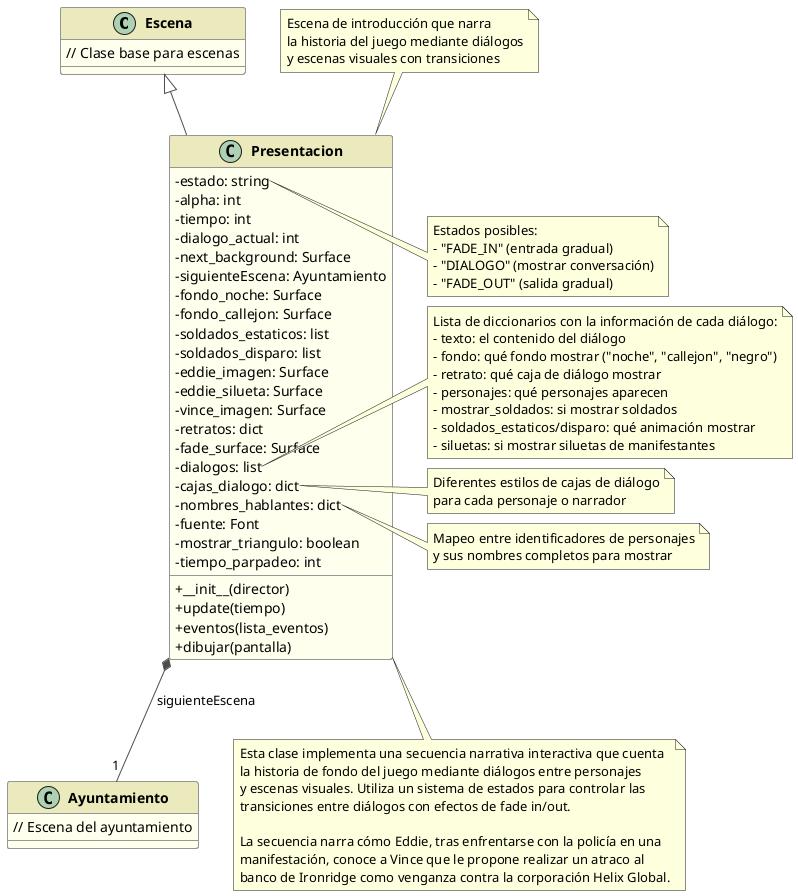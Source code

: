 @startuml Presentacion

skinparam classAttributeIconSize 0
skinparam classFontStyle bold
skinparam classBackgroundColor #FFFFEE
skinparam classBorderColor #969696
skinparam arrowColor #4D4D4D
skinparam shadowing false
skinparam stereotypeCBackgroundColor #CCE6FF

skinparam class {
  FontColor #000000
  HeaderBackgroundColor #EAEABD
  BorderThickness 1
}

class Escena {
  // Clase base para escenas
}

class Presentacion {
  -estado: string
  -alpha: int
  -tiempo: int
  -dialogo_actual: int
  -next_background: Surface
  -siguienteEscena: Ayuntamiento
  -fondo_noche: Surface
  -fondo_callejon: Surface
  -soldados_estaticos: list
  -soldados_disparo: list
  -eddie_imagen: Surface
  -eddie_silueta: Surface
  -vince_imagen: Surface
  -retratos: dict
  -fade_surface: Surface
  -dialogos: list
  -cajas_dialogo: dict
  -nombres_hablantes: dict
  -fuente: Font
  -mostrar_triangulo: boolean
  -tiempo_parpadeo: int
  +__init__(director)
  +update(tiempo)
  +eventos(lista_eventos)
  +dibujar(pantalla)
}

class Ayuntamiento {
  // Escena del ayuntamiento
}

' Relaciones
Escena <|-- Presentacion
Presentacion *-- "1" Ayuntamiento : siguienteEscena

note top of Presentacion
  Escena de introducción que narra
  la historia del juego mediante diálogos
  y escenas visuales con transiciones
end note

note right of Presentacion::estado
  Estados posibles:
  - "FADE_IN" (entrada gradual)
  - "DIALOGO" (mostrar conversación)
  - "FADE_OUT" (salida gradual)
end note

note right of Presentacion::dialogos
  Lista de diccionarios con la información de cada diálogo:
  - texto: el contenido del diálogo
  - fondo: qué fondo mostrar ("noche", "callejon", "negro")
  - retrato: qué caja de diálogo mostrar
  - personajes: qué personajes aparecen
  - mostrar_soldados: si mostrar soldados
  - soldados_estaticos/disparo: qué animación mostrar
  - siluetas: si mostrar siluetas de manifestantes
end note

note right of Presentacion::cajas_dialogo
  Diferentes estilos de cajas de diálogo
  para cada personaje o narrador
end note

note right of Presentacion::nombres_hablantes
  Mapeo entre identificadores de personajes
  y sus nombres completos para mostrar
end note

note bottom of Presentacion
  Esta clase implementa una secuencia narrativa interactiva que cuenta
  la historia de fondo del juego mediante diálogos entre personajes
  y escenas visuales. Utiliza un sistema de estados para controlar las
  transiciones entre diálogos con efectos de fade in/out.
  
  La secuencia narra cómo Eddie, tras enfrentarse con la policía en una
  manifestación, conoce a Vince que le propone realizar un atraco al
  banco de Ironridge como venganza contra la corporación Helix Global.
end note

@enduml